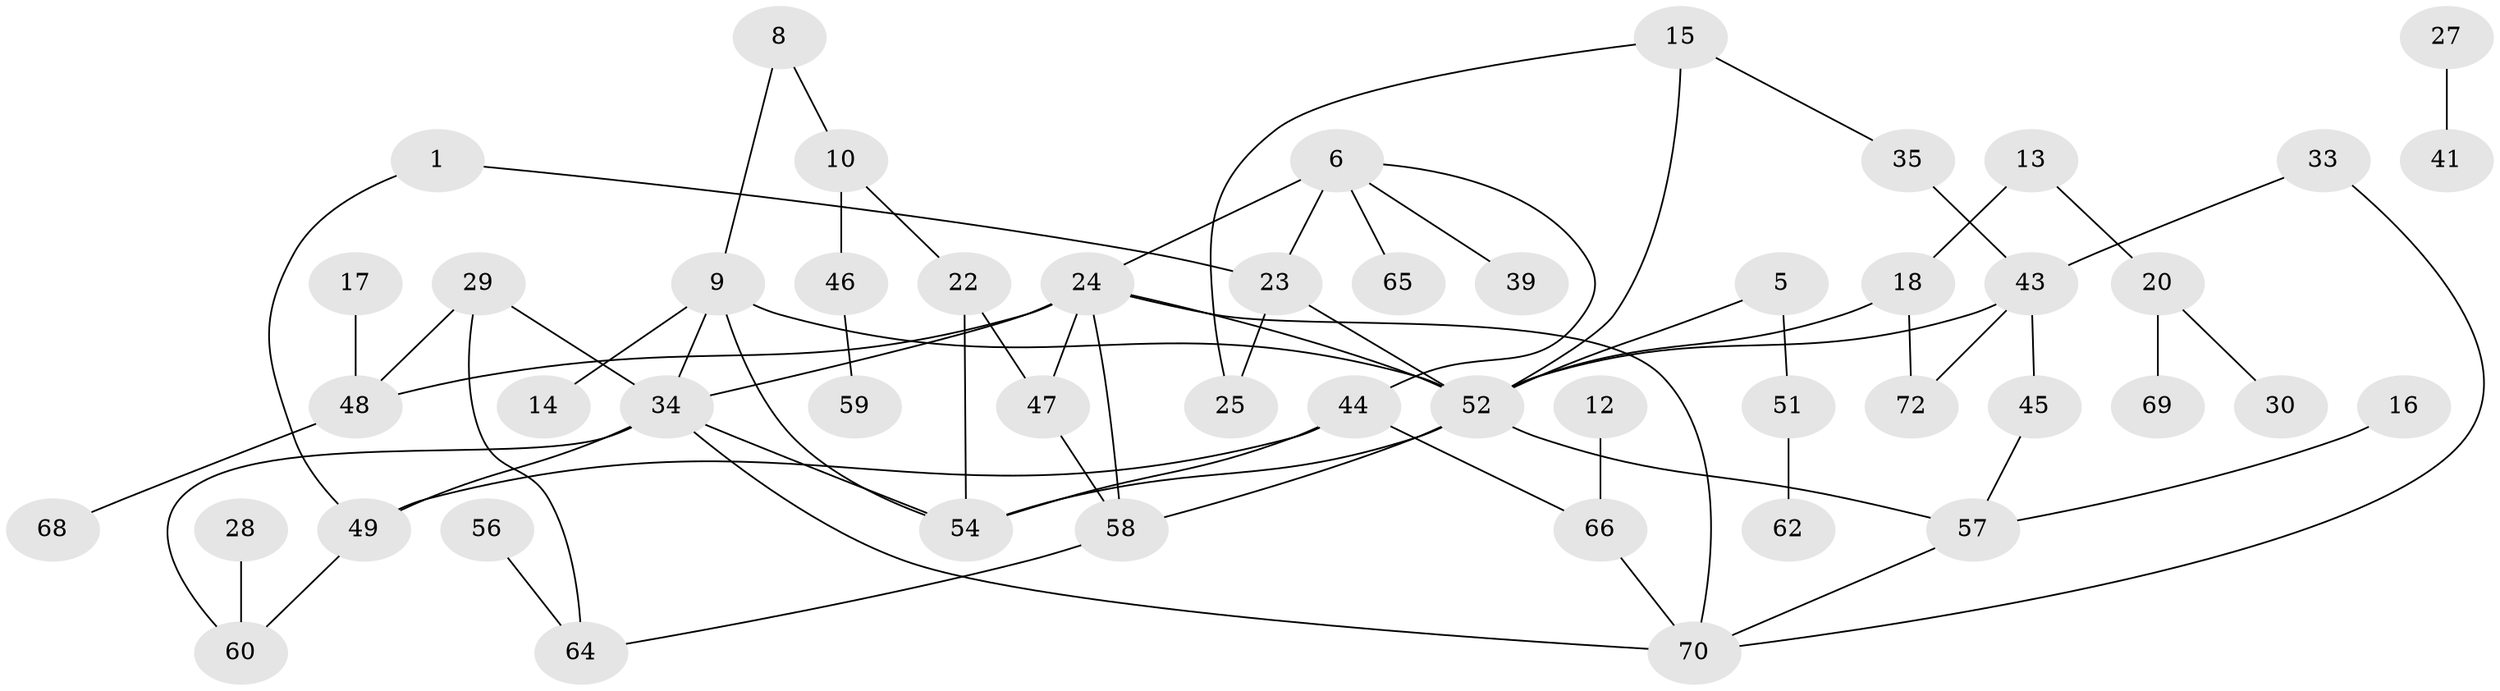 // original degree distribution, {2: 0.3006993006993007, 3: 0.13286713286713286, 1: 0.2517482517482518, 4: 0.1048951048951049, 0: 0.13986013986013987, 5: 0.06293706293706294, 6: 0.006993006993006993}
// Generated by graph-tools (version 1.1) at 2025/00/03/09/25 03:00:45]
// undirected, 50 vertices, 70 edges
graph export_dot {
graph [start="1"]
  node [color=gray90,style=filled];
  1;
  5;
  6;
  8;
  9;
  10;
  12;
  13;
  14;
  15;
  16;
  17;
  18;
  20;
  22;
  23;
  24;
  25;
  27;
  28;
  29;
  30;
  33;
  34;
  35;
  39;
  41;
  43;
  44;
  45;
  46;
  47;
  48;
  49;
  51;
  52;
  54;
  56;
  57;
  58;
  59;
  60;
  62;
  64;
  65;
  66;
  68;
  69;
  70;
  72;
  1 -- 23 [weight=1.0];
  1 -- 49 [weight=1.0];
  5 -- 51 [weight=1.0];
  5 -- 52 [weight=1.0];
  6 -- 23 [weight=1.0];
  6 -- 24 [weight=2.0];
  6 -- 39 [weight=1.0];
  6 -- 44 [weight=1.0];
  6 -- 65 [weight=1.0];
  8 -- 9 [weight=1.0];
  8 -- 10 [weight=1.0];
  9 -- 14 [weight=1.0];
  9 -- 34 [weight=1.0];
  9 -- 52 [weight=1.0];
  9 -- 54 [weight=1.0];
  10 -- 22 [weight=1.0];
  10 -- 46 [weight=1.0];
  12 -- 66 [weight=1.0];
  13 -- 18 [weight=1.0];
  13 -- 20 [weight=1.0];
  15 -- 25 [weight=1.0];
  15 -- 35 [weight=1.0];
  15 -- 52 [weight=1.0];
  16 -- 57 [weight=1.0];
  17 -- 48 [weight=1.0];
  18 -- 52 [weight=1.0];
  18 -- 72 [weight=1.0];
  20 -- 30 [weight=1.0];
  20 -- 69 [weight=1.0];
  22 -- 47 [weight=1.0];
  22 -- 54 [weight=1.0];
  23 -- 25 [weight=1.0];
  23 -- 52 [weight=2.0];
  24 -- 34 [weight=1.0];
  24 -- 47 [weight=1.0];
  24 -- 48 [weight=2.0];
  24 -- 52 [weight=1.0];
  24 -- 58 [weight=1.0];
  24 -- 70 [weight=1.0];
  27 -- 41 [weight=1.0];
  28 -- 60 [weight=1.0];
  29 -- 34 [weight=1.0];
  29 -- 48 [weight=1.0];
  29 -- 64 [weight=1.0];
  33 -- 43 [weight=1.0];
  33 -- 70 [weight=1.0];
  34 -- 49 [weight=1.0];
  34 -- 54 [weight=1.0];
  34 -- 60 [weight=1.0];
  34 -- 70 [weight=1.0];
  35 -- 43 [weight=1.0];
  43 -- 45 [weight=1.0];
  43 -- 52 [weight=1.0];
  43 -- 72 [weight=1.0];
  44 -- 49 [weight=1.0];
  44 -- 54 [weight=1.0];
  44 -- 66 [weight=1.0];
  45 -- 57 [weight=1.0];
  46 -- 59 [weight=1.0];
  47 -- 58 [weight=1.0];
  48 -- 68 [weight=1.0];
  49 -- 60 [weight=1.0];
  51 -- 62 [weight=1.0];
  52 -- 54 [weight=2.0];
  52 -- 57 [weight=1.0];
  52 -- 58 [weight=1.0];
  56 -- 64 [weight=1.0];
  57 -- 70 [weight=1.0];
  58 -- 64 [weight=1.0];
  66 -- 70 [weight=1.0];
}
